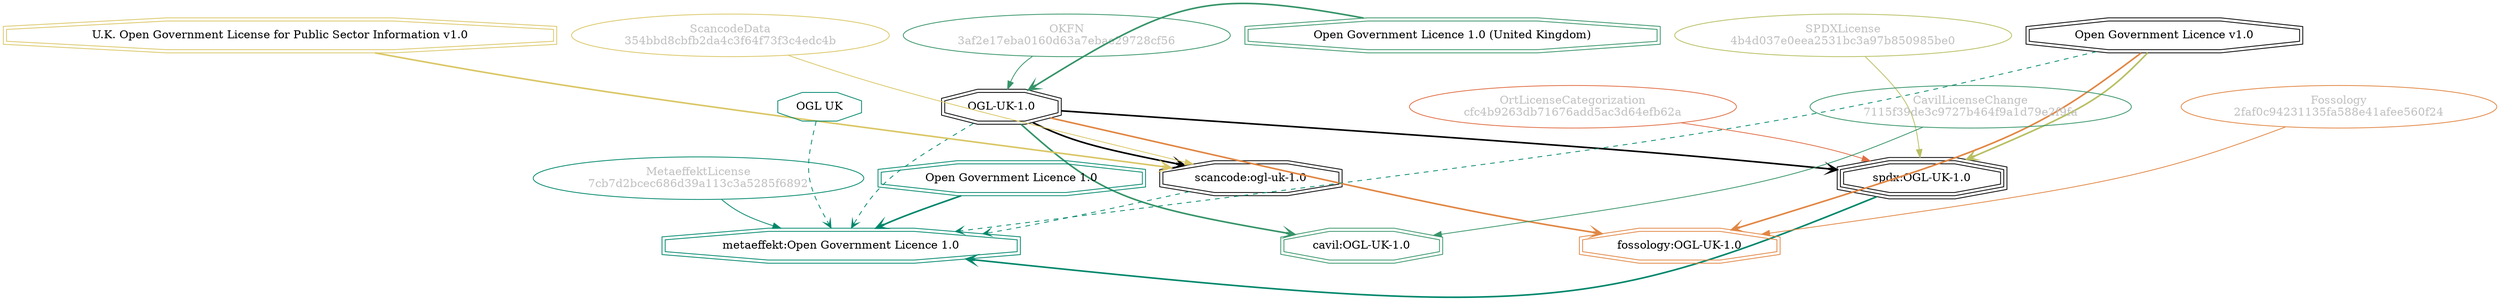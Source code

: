 strict digraph {
    node [shape=box];
    graph [splines=curved];
    3315 [label="SPDXLicense\n4b4d037e0eea2531bc3a97b850985be0"
         ,fontcolor=gray
         ,color="#b8bf62"
         ,fillcolor="beige;1"
         ,shape=ellipse];
    3316 [label="spdx:OGL-UK-1.0"
         ,shape=tripleoctagon];
    3317 [label="OGL-UK-1.0"
         ,shape=doubleoctagon];
    3318 [label="Open Government Licence v1.0"
         ,shape=doubleoctagon];
    21216 [label="ScancodeData\n354bbd8cbfb2da4c3f64f73f3c4edc4b"
          ,fontcolor=gray
          ,color="#dac767"
          ,fillcolor="beige;1"
          ,shape=ellipse];
    21217 [label="scancode:ogl-uk-1.0"
          ,shape=doubleoctagon];
    21218 [label="U.K. Open Government License for Public Sector Information v1.0"
          ,color="#dac767"
          ,shape=doubleoctagon];
    27907 [label="Fossology\n2faf0c94231135fa588e41afee560f24"
          ,fontcolor=gray
          ,color="#e18745"
          ,fillcolor="beige;1"
          ,shape=ellipse];
    27908 [label="fossology:OGL-UK-1.0"
          ,color="#e18745"
          ,shape=doubleoctagon];
    28363 [label="OKFN\n3af2e17eba0160d63a7ebae29728cf56"
          ,fontcolor=gray
          ,color="#379469"
          ,fillcolor="beige;1"
          ,shape=ellipse];
    28364 [label="Open Government Licence 1.0 (United Kingdom)"
          ,color="#379469"
          ,shape=doubleoctagon];
    35128 [label="OrtLicenseCategorization\ncfc4b9263db71676add5ac3d64efb62a"
          ,fontcolor=gray
          ,color="#e06f45"
          ,fillcolor="beige;1"
          ,shape=ellipse];
    37317 [label="CavilLicenseChange\n7115f39de3c9727b464f9a1d79e2f9fa"
          ,fontcolor=gray
          ,color="#379469"
          ,fillcolor="beige;1"
          ,shape=ellipse];
    37318 [label="cavil:OGL-UK-1.0"
          ,color="#379469"
          ,shape=doubleoctagon];
    46704 [label="OGL UK"
          ,color="#00876c"
          ,shape=octagon];
    46708 [label="MetaeffektLicense\n7cb7d2bcec686d39a113c3a5285f6892"
          ,fontcolor=gray
          ,color="#00876c"
          ,fillcolor="beige;1"
          ,shape=ellipse];
    46709 [label="metaeffekt:Open Government Licence 1.0"
          ,color="#00876c"
          ,shape=doubleoctagon];
    46710 [label="Open Government Licence 1.0"
          ,color="#00876c"
          ,shape=doubleoctagon];
    3315 -> 3316 [weight=0.5
                 ,color="#b8bf62"];
    3316 -> 46709 [style=bold
                  ,arrowhead=vee
                  ,weight=0.7
                  ,color="#00876c"];
    3317 -> 3316 [style=bold
                 ,arrowhead=vee
                 ,weight=0.7];
    3317 -> 21217 [style=bold
                  ,arrowhead=vee
                  ,weight=0.7];
    3317 -> 27908 [style=bold
                  ,arrowhead=vee
                  ,weight=0.7
                  ,color="#e18745"];
    3317 -> 37318 [style=bold
                  ,arrowhead=vee
                  ,weight=0.7
                  ,color="#379469"];
    3317 -> 37318 [style=bold
                  ,arrowhead=vee
                  ,weight=0.7
                  ,color="#379469"];
    3317 -> 46709 [style=dashed
                  ,arrowhead=vee
                  ,weight=0.5
                  ,color="#00876c"];
    3318 -> 3316 [style=bold
                 ,arrowhead=vee
                 ,weight=0.7
                 ,color="#b8bf62"];
    3318 -> 27908 [style=bold
                  ,arrowhead=vee
                  ,weight=0.7
                  ,color="#e18745"];
    3318 -> 46709 [style=dashed
                  ,arrowhead=vee
                  ,weight=0.5
                  ,color="#00876c"];
    21216 -> 21217 [weight=0.5
                   ,color="#dac767"];
    21217 -> 46709 [style=dashed
                   ,arrowhead=vee
                   ,weight=0.5
                   ,color="#00876c"];
    21218 -> 21217 [style=bold
                   ,arrowhead=vee
                   ,weight=0.7
                   ,color="#dac767"];
    27907 -> 27908 [weight=0.5
                   ,color="#e18745"];
    28363 -> 3317 [weight=0.5
                  ,color="#379469"];
    28364 -> 3317 [style=bold
                  ,arrowhead=vee
                  ,weight=0.7
                  ,color="#379469"];
    35128 -> 3316 [weight=0.5
                  ,color="#e06f45"];
    37317 -> 37318 [weight=0.5
                   ,color="#379469"];
    46704 -> 46709 [style=dashed
                   ,arrowhead=vee
                   ,weight=0.5
                   ,color="#00876c"];
    46708 -> 46709 [weight=0.5
                   ,color="#00876c"];
    46710 -> 46709 [style=bold
                   ,arrowhead=vee
                   ,weight=0.7
                   ,color="#00876c"];
}
